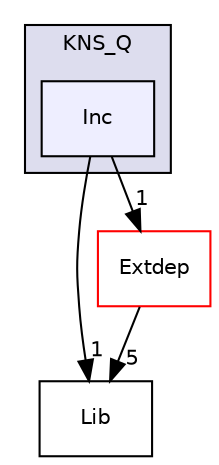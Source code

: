 digraph "Kineis/App/Kineis_os/KNS_Q/Inc" {
  compound=true
  node [ fontsize="10", fontname="Helvetica"];
  edge [ labelfontsize="10", labelfontname="Helvetica"];
  subgraph clusterdir_565abc7797190263a19144fc71b59106 {
    graph [ bgcolor="#ddddee", pencolor="black", label="KNS_Q" fontname="Helvetica", fontsize="10", URL="dir_565abc7797190263a19144fc71b59106.html"]
  dir_1c062482ac091c7c78d0a1651ce2de7a [shape=box, label="Inc", style="filled", fillcolor="#eeeeff", pencolor="black", URL="dir_1c062482ac091c7c78d0a1651ce2de7a.html"];
  }
  dir_8bac7462668d86a984d2ee5977e3cf6a [shape=box label="Lib" URL="dir_8bac7462668d86a984d2ee5977e3cf6a.html"];
  dir_e4bcde167f88f305238965282a0ab06e [shape=box label="Extdep" fillcolor="white" style="filled" color="red" URL="dir_e4bcde167f88f305238965282a0ab06e.html"];
  dir_1c062482ac091c7c78d0a1651ce2de7a->dir_8bac7462668d86a984d2ee5977e3cf6a [headlabel="1", labeldistance=1.5 headhref="dir_000004_000011.html"];
  dir_1c062482ac091c7c78d0a1651ce2de7a->dir_e4bcde167f88f305238965282a0ab06e [headlabel="1", labeldistance=1.5 headhref="dir_000004_000005.html"];
  dir_e4bcde167f88f305238965282a0ab06e->dir_8bac7462668d86a984d2ee5977e3cf6a [headlabel="5", labeldistance=1.5 headhref="dir_000005_000011.html"];
}
